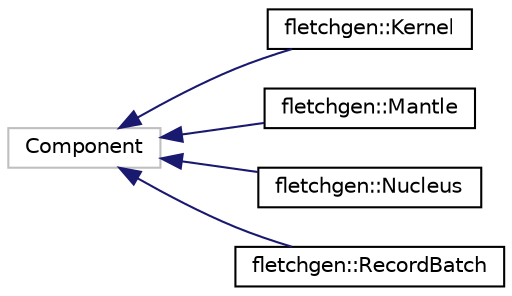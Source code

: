 digraph "Graphical Class Hierarchy"
{
 // LATEX_PDF_SIZE
  edge [fontname="Helvetica",fontsize="10",labelfontname="Helvetica",labelfontsize="10"];
  node [fontname="Helvetica",fontsize="10",shape=record];
  rankdir="LR";
  Node20 [label="Component",height=0.2,width=0.4,color="grey75", fillcolor="white", style="filled",tooltip=" "];
  Node20 -> Node0 [dir="back",color="midnightblue",fontsize="10",style="solid",fontname="Helvetica"];
  Node0 [label="fletchgen::Kernel",height=0.2,width=0.4,color="black", fillcolor="white", style="filled",URL="$structfletchgen_1_1_kernel.html",tooltip="The Kernel component to be implemented by the user."];
  Node20 -> Node22 [dir="back",color="midnightblue",fontsize="10",style="solid",fontname="Helvetica"];
  Node22 [label="fletchgen::Mantle",height=0.2,width=0.4,color="black", fillcolor="white", style="filled",URL="$classfletchgen_1_1_mantle.html",tooltip="A component that wraps a Kernel and all ArrayReaders/Writers resulting from a Schema set."];
  Node20 -> Node23 [dir="back",color="midnightblue",fontsize="10",style="solid",fontname="Helvetica"];
  Node23 [label="fletchgen::Nucleus",height=0.2,width=0.4,color="black", fillcolor="white", style="filled",URL="$structfletchgen_1_1_nucleus.html",tooltip="It's like a kernel, but there is a kernel inside."];
  Node20 -> Node24 [dir="back",color="midnightblue",fontsize="10",style="solid",fontname="Helvetica"];
  Node24 [label="fletchgen::RecordBatch",height=0.2,width=0.4,color="black", fillcolor="white", style="filled",URL="$structfletchgen_1_1_record_batch.html",tooltip="A RecordBatch aggregating ArrayReaders/Writers."];
}
